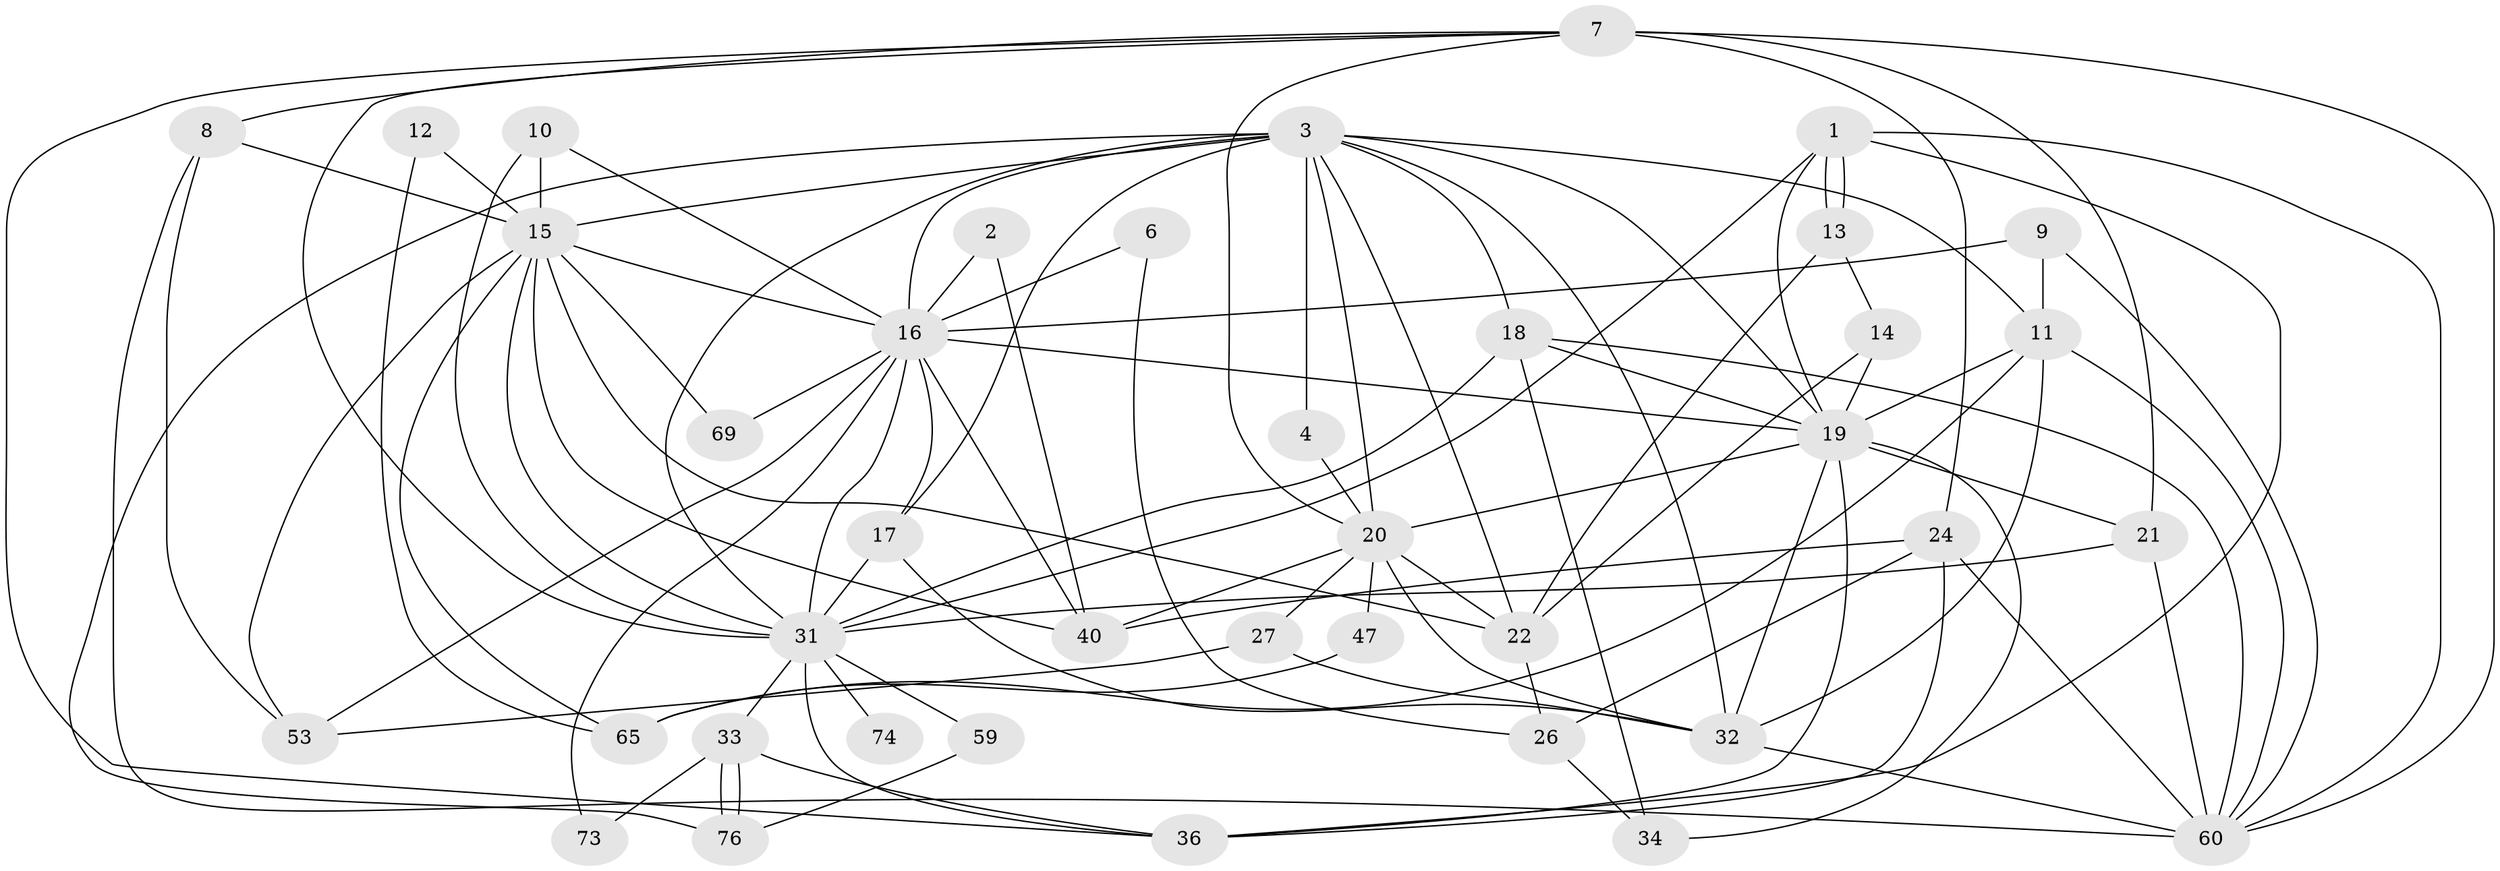 // original degree distribution, {4: 0.26582278481012656, 2: 0.20253164556962025, 7: 0.08860759493670886, 3: 0.22784810126582278, 5: 0.11392405063291139, 6: 0.0759493670886076, 8: 0.02531645569620253}
// Generated by graph-tools (version 1.1) at 2025/15/03/09/25 04:15:10]
// undirected, 39 vertices, 100 edges
graph export_dot {
graph [start="1"]
  node [color=gray90,style=filled];
  1 [super="+77"];
  2;
  3 [super="+63+51+5+64"];
  4;
  6;
  7 [super="+38"];
  8 [super="+35"];
  9;
  10;
  11 [super="+45"];
  12;
  13 [super="+28"];
  14;
  15 [super="+72+30"];
  16 [super="+23+41"];
  17;
  18;
  19 [super="+29+55"];
  20 [super="+25+66"];
  21 [super="+43"];
  22 [super="+44"];
  24 [super="+39"];
  26;
  27;
  31 [super="+37+62"];
  32 [super="+42"];
  33 [super="+68"];
  34 [super="+57"];
  36 [super="+71"];
  40 [super="+52"];
  47;
  53;
  59;
  60 [super="+78"];
  65;
  69;
  73;
  74;
  76;
  1 -- 13;
  1 -- 13;
  1 -- 36;
  1 -- 60;
  1 -- 31;
  1 -- 19;
  2 -- 40;
  2 -- 16;
  3 -- 18;
  3 -- 20 [weight=2];
  3 -- 22;
  3 -- 11;
  3 -- 76;
  3 -- 15 [weight=3];
  3 -- 31 [weight=4];
  3 -- 32;
  3 -- 16;
  3 -- 17;
  3 -- 4;
  3 -- 19;
  4 -- 20;
  6 -- 26;
  6 -- 16;
  7 -- 36;
  7 -- 20;
  7 -- 21;
  7 -- 24 [weight=2];
  7 -- 60;
  7 -- 8;
  7 -- 31;
  8 -- 15;
  8 -- 53;
  8 -- 60;
  9 -- 11;
  9 -- 60;
  9 -- 16;
  10 -- 15;
  10 -- 31;
  10 -- 16;
  11 -- 60;
  11 -- 32;
  11 -- 65;
  11 -- 19;
  12 -- 65;
  12 -- 15;
  13 -- 14;
  13 -- 22;
  14 -- 22;
  14 -- 19;
  15 -- 65;
  15 -- 69;
  15 -- 40 [weight=2];
  15 -- 16;
  15 -- 22;
  15 -- 53;
  15 -- 31;
  16 -- 69;
  16 -- 73;
  16 -- 31 [weight=2];
  16 -- 19;
  16 -- 17;
  16 -- 53;
  16 -- 40;
  17 -- 31;
  17 -- 32;
  18 -- 60;
  18 -- 34;
  18 -- 31;
  18 -- 19;
  19 -- 32;
  19 -- 34;
  19 -- 36;
  19 -- 20;
  19 -- 21 [weight=2];
  20 -- 27;
  20 -- 22;
  20 -- 40;
  20 -- 47;
  20 -- 32;
  21 -- 60 [weight=2];
  21 -- 31;
  22 -- 26;
  24 -- 36;
  24 -- 60;
  24 -- 26;
  24 -- 40;
  26 -- 34;
  27 -- 53;
  27 -- 32;
  31 -- 74 [weight=2];
  31 -- 59;
  31 -- 36;
  31 -- 33;
  32 -- 60;
  33 -- 76;
  33 -- 76;
  33 -- 73;
  33 -- 36;
  47 -- 65;
  59 -- 76;
}
